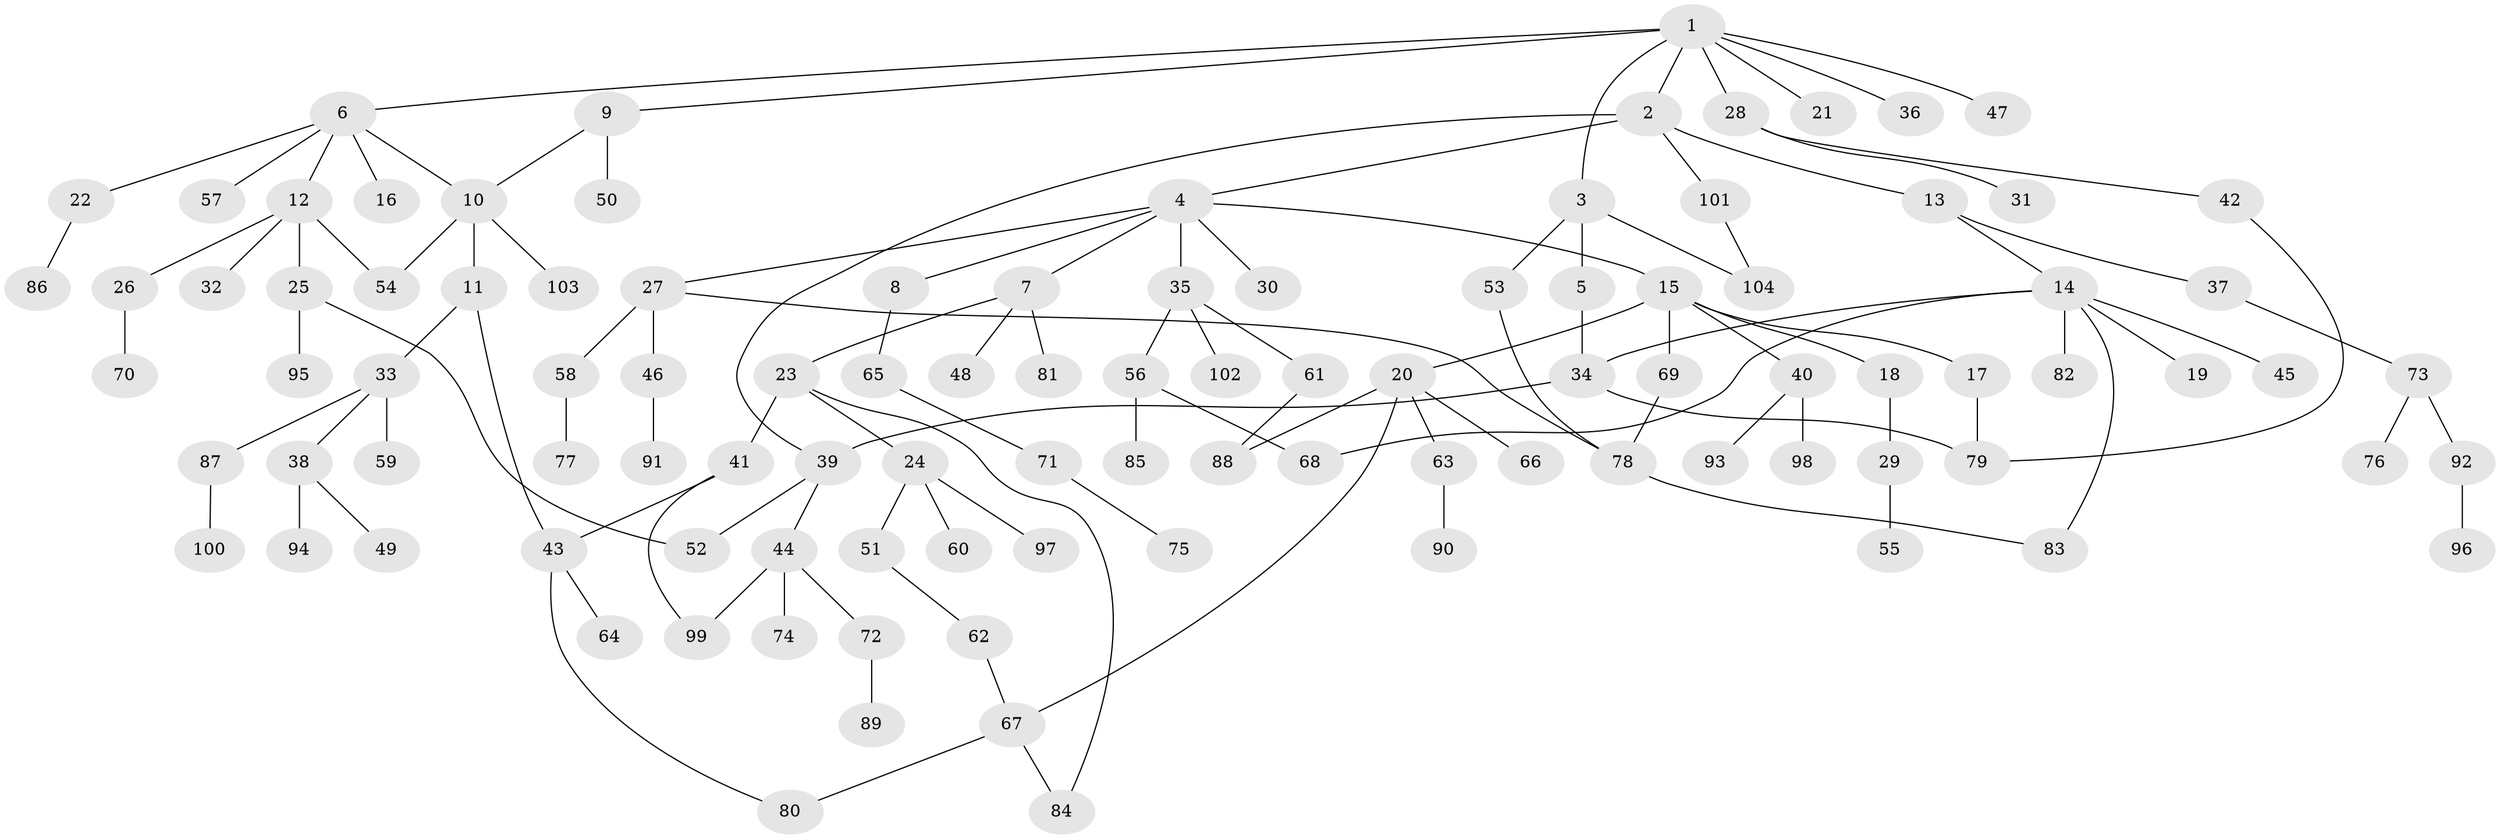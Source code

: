// Generated by graph-tools (version 1.1) at 2025/13/03/09/25 04:13:27]
// undirected, 104 vertices, 121 edges
graph export_dot {
graph [start="1"]
  node [color=gray90,style=filled];
  1;
  2;
  3;
  4;
  5;
  6;
  7;
  8;
  9;
  10;
  11;
  12;
  13;
  14;
  15;
  16;
  17;
  18;
  19;
  20;
  21;
  22;
  23;
  24;
  25;
  26;
  27;
  28;
  29;
  30;
  31;
  32;
  33;
  34;
  35;
  36;
  37;
  38;
  39;
  40;
  41;
  42;
  43;
  44;
  45;
  46;
  47;
  48;
  49;
  50;
  51;
  52;
  53;
  54;
  55;
  56;
  57;
  58;
  59;
  60;
  61;
  62;
  63;
  64;
  65;
  66;
  67;
  68;
  69;
  70;
  71;
  72;
  73;
  74;
  75;
  76;
  77;
  78;
  79;
  80;
  81;
  82;
  83;
  84;
  85;
  86;
  87;
  88;
  89;
  90;
  91;
  92;
  93;
  94;
  95;
  96;
  97;
  98;
  99;
  100;
  101;
  102;
  103;
  104;
  1 -- 2;
  1 -- 3;
  1 -- 6;
  1 -- 9;
  1 -- 21;
  1 -- 28;
  1 -- 36;
  1 -- 47;
  2 -- 4;
  2 -- 13;
  2 -- 101;
  2 -- 39;
  3 -- 5;
  3 -- 53;
  3 -- 104;
  4 -- 7;
  4 -- 8;
  4 -- 15;
  4 -- 27;
  4 -- 30;
  4 -- 35;
  5 -- 34;
  6 -- 12;
  6 -- 16;
  6 -- 22;
  6 -- 57;
  6 -- 10;
  7 -- 23;
  7 -- 48;
  7 -- 81;
  8 -- 65;
  9 -- 10;
  9 -- 50;
  10 -- 11;
  10 -- 54;
  10 -- 103;
  11 -- 33;
  11 -- 43;
  12 -- 25;
  12 -- 26;
  12 -- 32;
  12 -- 54;
  13 -- 14;
  13 -- 37;
  14 -- 19;
  14 -- 34;
  14 -- 45;
  14 -- 82;
  14 -- 83;
  14 -- 68;
  15 -- 17;
  15 -- 18;
  15 -- 20;
  15 -- 40;
  15 -- 69;
  17 -- 79;
  18 -- 29;
  20 -- 63;
  20 -- 66;
  20 -- 67;
  20 -- 88;
  22 -- 86;
  23 -- 24;
  23 -- 41;
  23 -- 84;
  24 -- 51;
  24 -- 60;
  24 -- 97;
  25 -- 52;
  25 -- 95;
  26 -- 70;
  27 -- 46;
  27 -- 58;
  27 -- 78;
  28 -- 31;
  28 -- 42;
  29 -- 55;
  33 -- 38;
  33 -- 59;
  33 -- 87;
  34 -- 39;
  34 -- 79;
  35 -- 56;
  35 -- 61;
  35 -- 102;
  37 -- 73;
  38 -- 49;
  38 -- 94;
  39 -- 44;
  39 -- 52;
  40 -- 93;
  40 -- 98;
  41 -- 43;
  41 -- 99;
  42 -- 79;
  43 -- 64;
  43 -- 80;
  44 -- 72;
  44 -- 74;
  44 -- 99;
  46 -- 91;
  51 -- 62;
  53 -- 78;
  56 -- 68;
  56 -- 85;
  58 -- 77;
  61 -- 88;
  62 -- 67;
  63 -- 90;
  65 -- 71;
  67 -- 80;
  67 -- 84;
  69 -- 78;
  71 -- 75;
  72 -- 89;
  73 -- 76;
  73 -- 92;
  78 -- 83;
  87 -- 100;
  92 -- 96;
  101 -- 104;
}
